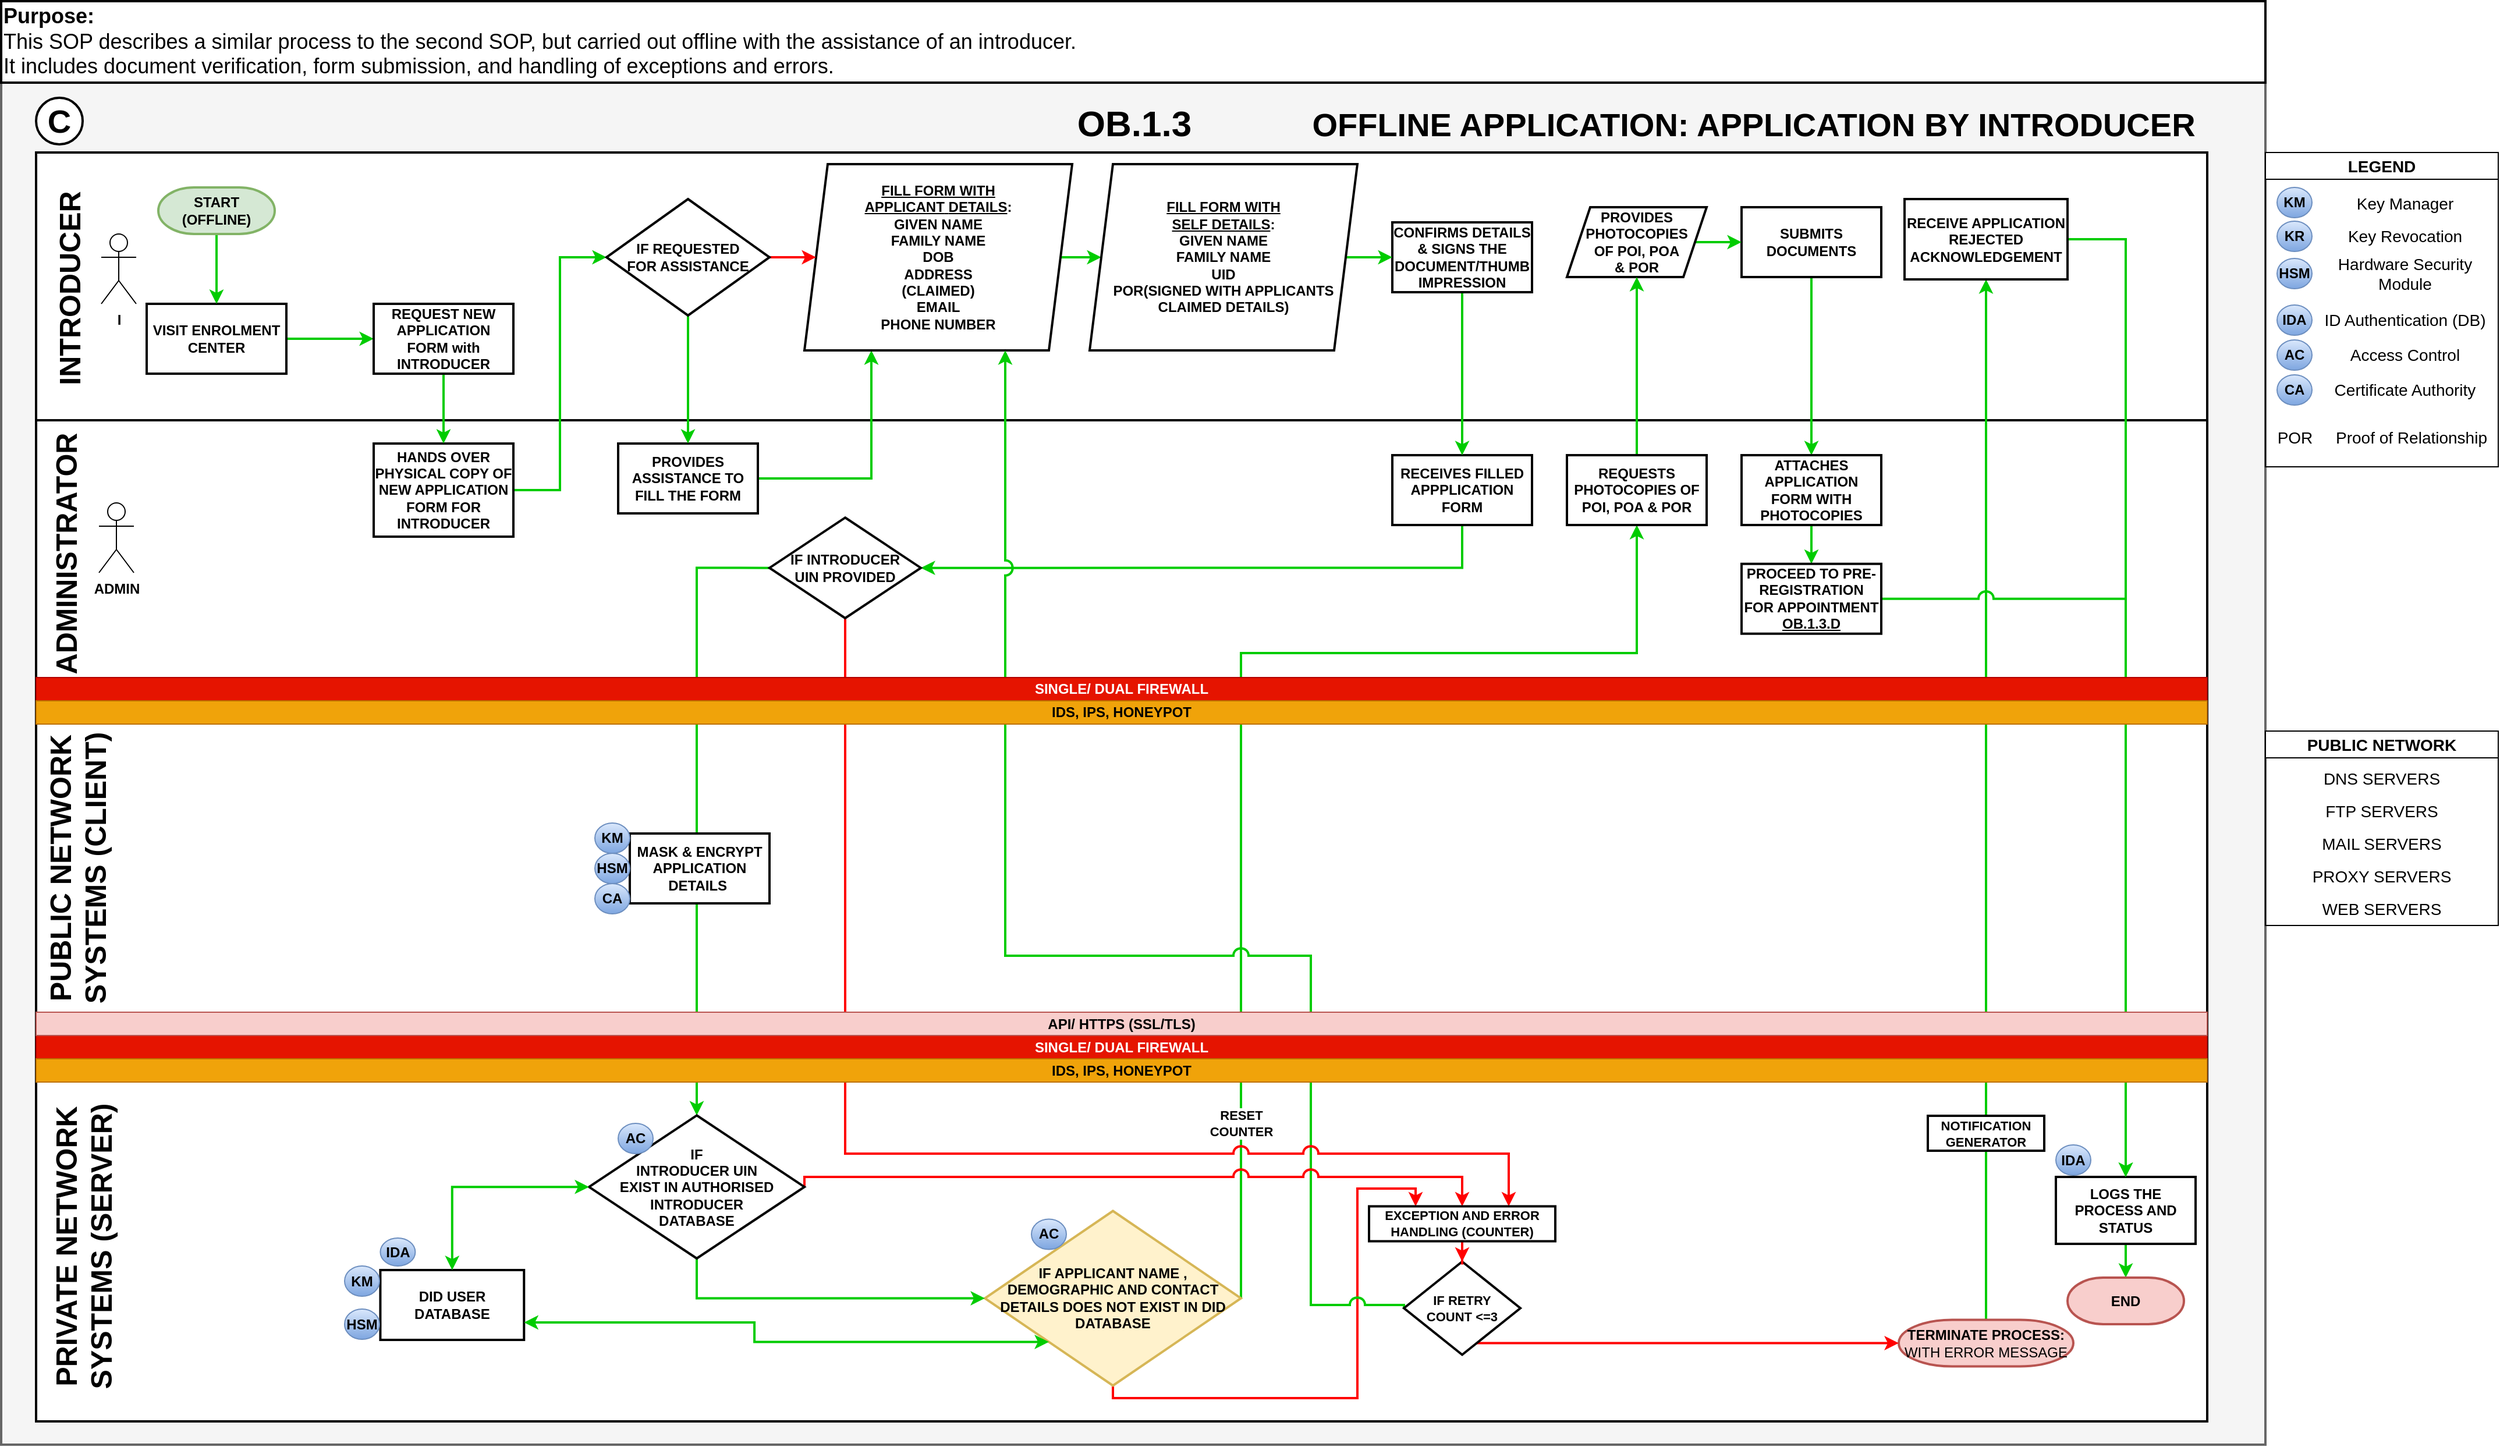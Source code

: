 <mxfile version="23.1.5" type="device">
  <diagram id="U1_1lUHBffngD3qRta24" name="Page-1">
    <mxGraphModel dx="1195" dy="1903" grid="1" gridSize="10" guides="1" tooltips="1" connect="1" arrows="1" fold="1" page="1" pageScale="1" pageWidth="1920" pageHeight="1200" math="0" shadow="0">
      <root>
        <mxCell id="0" />
        <mxCell id="1" parent="0" />
        <mxCell id="XoonNi8kXZEw8_vkbJG1-1" value="" style="rounded=0;whiteSpace=wrap;html=1;fontSize=25;fillColor=#f5f5f5;fontColor=#333333;strokeColor=#666666;direction=east;strokeWidth=2;fontStyle=1" parent="1" vertex="1">
          <mxGeometry x="1910" y="10" width="1945" height="1170" as="geometry" />
        </mxCell>
        <mxCell id="XoonNi8kXZEw8_vkbJG1-2" value="" style="rounded=0;whiteSpace=wrap;html=1;fontSize=24;strokeWidth=2;fontStyle=1" parent="1" vertex="1">
          <mxGeometry x="1940" y="820" width="1865" height="340" as="geometry" />
        </mxCell>
        <mxCell id="XoonNi8kXZEw8_vkbJG1-3" value="" style="rounded=0;whiteSpace=wrap;html=1;fontSize=24;strokeWidth=2;fontStyle=1" parent="1" vertex="1">
          <mxGeometry x="1940" y="530" width="1865" height="310" as="geometry" />
        </mxCell>
        <mxCell id="XoonNi8kXZEw8_vkbJG1-4" value="" style="rounded=0;whiteSpace=wrap;html=1;fontSize=24;strokeWidth=2;fontStyle=1" parent="1" vertex="1">
          <mxGeometry x="1940" y="70" width="1865" height="230" as="geometry" />
        </mxCell>
        <mxCell id="XoonNi8kXZEw8_vkbJG1-5" value="" style="rounded=0;whiteSpace=wrap;html=1;fontSize=24;strokeWidth=2;fontStyle=1" parent="1" vertex="1">
          <mxGeometry x="1940" y="300" width="1865" height="230" as="geometry" />
        </mxCell>
        <mxCell id="XoonNi8kXZEw8_vkbJG1-6" value="OB.1.3" style="text;html=1;align=center;verticalAlign=middle;resizable=0;points=[];autosize=1;strokeColor=none;fillColor=none;fontSize=31;strokeWidth=2;fontStyle=1" parent="1" vertex="1">
          <mxGeometry x="2822.5" y="20" width="120" height="50" as="geometry" />
        </mxCell>
        <mxCell id="XoonNi8kXZEw8_vkbJG1-7" style="edgeStyle=orthogonalEdgeStyle;rounded=0;orthogonalLoop=1;jettySize=auto;html=1;exitX=1;exitY=0.5;exitDx=0;exitDy=0;entryX=0;entryY=0.5;entryDx=0;entryDy=0;strokeColor=#00CC00;strokeWidth=2;fontStyle=1" parent="1" source="XoonNi8kXZEw8_vkbJG1-8" target="XoonNi8kXZEw8_vkbJG1-27" edge="1">
          <mxGeometry relative="1" as="geometry" />
        </mxCell>
        <mxCell id="XoonNi8kXZEw8_vkbJG1-8" value="VISIT ENROLMENT CENTER" style="rounded=0;whiteSpace=wrap;html=1;strokeWidth=2;fontStyle=1" parent="1" vertex="1">
          <mxGeometry x="2035" y="200" width="120" height="60" as="geometry" />
        </mxCell>
        <mxCell id="XoonNi8kXZEw8_vkbJG1-115" style="edgeStyle=orthogonalEdgeStyle;rounded=0;orthogonalLoop=1;jettySize=auto;html=1;exitX=0.5;exitY=1;exitDx=0;exitDy=0;entryX=1;entryY=0.5;entryDx=0;entryDy=0;strokeColor=#00CC00;strokeWidth=2;fontStyle=1;" parent="1" source="XoonNi8kXZEw8_vkbJG1-10" target="XoonNi8kXZEw8_vkbJG1-109" edge="1">
          <mxGeometry relative="1" as="geometry" />
        </mxCell>
        <mxCell id="XoonNi8kXZEw8_vkbJG1-10" value="RECEIVES FILLED APPPLICATION FORM" style="rounded=0;whiteSpace=wrap;html=1;strokeWidth=2;fontStyle=1" parent="1" vertex="1">
          <mxGeometry x="3105" y="330" width="120" height="60" as="geometry" />
        </mxCell>
        <mxCell id="XoonNi8kXZEw8_vkbJG1-11" style="edgeStyle=orthogonalEdgeStyle;rounded=0;orthogonalLoop=1;jettySize=auto;html=1;exitX=1;exitY=0.5;exitDx=0;exitDy=0;entryX=0.25;entryY=1;entryDx=0;entryDy=0;strokeColor=#00CC00;strokeWidth=2;fontStyle=1" parent="1" source="XoonNi8kXZEw8_vkbJG1-12" target="XoonNi8kXZEw8_vkbJG1-22" edge="1">
          <mxGeometry relative="1" as="geometry">
            <Array as="points">
              <mxPoint x="2658" y="350" />
            </Array>
          </mxGeometry>
        </mxCell>
        <mxCell id="XoonNi8kXZEw8_vkbJG1-12" value="PROVIDES ASSISTANCE TO FILL THE FORM" style="rounded=0;whiteSpace=wrap;html=1;strokeWidth=2;fontStyle=1" parent="1" vertex="1">
          <mxGeometry x="2440" y="320" width="120" height="60" as="geometry" />
        </mxCell>
        <mxCell id="XoonNi8kXZEw8_vkbJG1-13" style="edgeStyle=orthogonalEdgeStyle;rounded=0;orthogonalLoop=1;jettySize=auto;html=1;exitX=1;exitY=0.5;exitDx=0;exitDy=0;entryX=0;entryY=0.5;entryDx=0;entryDy=0;strokeColor=#00CC00;strokeWidth=2;fontStyle=1" parent="1" source="XoonNi8kXZEw8_vkbJG1-14" target="XoonNi8kXZEw8_vkbJG1-25" edge="1">
          <mxGeometry relative="1" as="geometry" />
        </mxCell>
        <mxCell id="XoonNi8kXZEw8_vkbJG1-14" value="HANDS OVER PHYSICAL COPY OF NEW APPLICATION FORM FOR INTRODUCER" style="rounded=0;whiteSpace=wrap;html=1;strokeWidth=2;fontStyle=1" parent="1" vertex="1">
          <mxGeometry x="2230" y="320" width="120" height="80" as="geometry" />
        </mxCell>
        <mxCell id="XoonNi8kXZEw8_vkbJG1-15" style="edgeStyle=orthogonalEdgeStyle;rounded=0;orthogonalLoop=1;jettySize=auto;html=1;exitX=0.5;exitY=1;exitDx=0;exitDy=0;entryX=0.5;entryY=0;entryDx=0;entryDy=0;strokeColor=#00CC00;strokeWidth=2;fontStyle=1" parent="1" source="XoonNi8kXZEw8_vkbJG1-16" target="XoonNi8kXZEw8_vkbJG1-32" edge="1">
          <mxGeometry relative="1" as="geometry" />
        </mxCell>
        <mxCell id="XoonNi8kXZEw8_vkbJG1-16" value="SUBMITS DOCUMENTS" style="rounded=0;whiteSpace=wrap;html=1;strokeWidth=2;fontStyle=1" parent="1" vertex="1">
          <mxGeometry x="3405" y="117" width="120" height="60" as="geometry" />
        </mxCell>
        <mxCell id="XoonNi8kXZEw8_vkbJG1-17" style="edgeStyle=orthogonalEdgeStyle;rounded=0;orthogonalLoop=1;jettySize=auto;html=1;exitX=1;exitY=0.5;exitDx=0;exitDy=0;strokeColor=#00CC00;strokeWidth=2;fontStyle=1" parent="1" source="XoonNi8kXZEw8_vkbJG1-18" target="XoonNi8kXZEw8_vkbJG1-16" edge="1">
          <mxGeometry relative="1" as="geometry" />
        </mxCell>
        <mxCell id="XoonNi8kXZEw8_vkbJG1-18" value="PROVIDES PHOTOCOPIES &lt;br&gt;OF POI, POA &lt;br&gt;&amp;amp; POR" style="rounded=0;whiteSpace=wrap;html=1;strokeWidth=2;fontStyle=1;shape=parallelogram;perimeter=parallelogramPerimeter;fixedSize=1;" parent="1" vertex="1">
          <mxGeometry x="3255" y="117" width="120" height="60" as="geometry" />
        </mxCell>
        <mxCell id="XoonNi8kXZEw8_vkbJG1-19" style="edgeStyle=orthogonalEdgeStyle;rounded=0;orthogonalLoop=1;jettySize=auto;html=1;exitX=0.5;exitY=1;exitDx=0;exitDy=0;entryX=0.5;entryY=0;entryDx=0;entryDy=0;strokeColor=#00CC00;strokeWidth=2;fontStyle=1;" parent="1" source="XoonNi8kXZEw8_vkbJG1-20" target="XoonNi8kXZEw8_vkbJG1-10" edge="1">
          <mxGeometry relative="1" as="geometry" />
        </mxCell>
        <mxCell id="XoonNi8kXZEw8_vkbJG1-20" value="CONFIRMS DETAILS &amp;amp; SIGNS THE DOCUMENT/THUMB IMPRESSION" style="rounded=0;whiteSpace=wrap;html=1;strokeWidth=2;fontStyle=1" parent="1" vertex="1">
          <mxGeometry x="3105" y="130" width="120" height="60" as="geometry" />
        </mxCell>
        <mxCell id="XoonNi8kXZEw8_vkbJG1-21" style="edgeStyle=orthogonalEdgeStyle;rounded=0;orthogonalLoop=1;jettySize=auto;html=1;exitX=1;exitY=0.5;exitDx=0;exitDy=0;strokeColor=#00CC00;strokeWidth=2;fontStyle=1;entryX=0;entryY=0.5;entryDx=0;entryDy=0;" parent="1" source="XoonNi8kXZEw8_vkbJG1-22" target="XoonNi8kXZEw8_vkbJG1-103" edge="1">
          <mxGeometry relative="1" as="geometry" />
        </mxCell>
        <mxCell id="XoonNi8kXZEw8_vkbJG1-22" value="&lt;u&gt;FILL FORM WITH &lt;br&gt;APPLICANT&lt;span style=&quot;&quot;&gt;&amp;nbsp;&lt;/span&gt;DETAILS&lt;/u&gt;:&lt;br style=&quot;border-color: var(--border-color);&quot;&gt;GIVEN NAME&lt;br style=&quot;border-color: var(--border-color);&quot;&gt;FAMILY NAME&lt;br style=&quot;border-color: var(--border-color);&quot;&gt;DOB&lt;br style=&quot;border-color: var(--border-color);&quot;&gt;ADDRESS&lt;br style=&quot;border-color: var(--border-color);&quot;&gt;(CLAIMED)&lt;br style=&quot;border-color: var(--border-color);&quot;&gt;EMAIL&lt;br style=&quot;border-color: var(--border-color);&quot;&gt;PHONE NUMBER" style="rounded=0;whiteSpace=wrap;html=1;strokeWidth=2;fontStyle=1;shape=parallelogram;perimeter=parallelogramPerimeter;fixedSize=1;" parent="1" vertex="1">
          <mxGeometry x="2600" y="80" width="230" height="160" as="geometry" />
        </mxCell>
        <mxCell id="XoonNi8kXZEw8_vkbJG1-23" style="edgeStyle=orthogonalEdgeStyle;rounded=0;orthogonalLoop=1;jettySize=auto;html=1;exitX=1;exitY=0.5;exitDx=0;exitDy=0;entryX=0;entryY=0.5;entryDx=0;entryDy=0;strokeColor=#FF0000;strokeWidth=2;fontStyle=1" parent="1" source="XoonNi8kXZEw8_vkbJG1-25" target="XoonNi8kXZEw8_vkbJG1-22" edge="1">
          <mxGeometry relative="1" as="geometry" />
        </mxCell>
        <mxCell id="XoonNi8kXZEw8_vkbJG1-24" style="edgeStyle=orthogonalEdgeStyle;rounded=0;orthogonalLoop=1;jettySize=auto;html=1;exitX=0.5;exitY=1;exitDx=0;exitDy=0;strokeColor=#00CC00;strokeWidth=2;fontStyle=1" parent="1" source="XoonNi8kXZEw8_vkbJG1-25" target="XoonNi8kXZEw8_vkbJG1-12" edge="1">
          <mxGeometry relative="1" as="geometry" />
        </mxCell>
        <mxCell id="XoonNi8kXZEw8_vkbJG1-25" value="IF REQUESTED&lt;br&gt;FOR ASSISTANCE" style="rounded=0;whiteSpace=wrap;html=1;strokeWidth=2;fontStyle=1;shape=rhombus;perimeter=rhombusPerimeter;" parent="1" vertex="1">
          <mxGeometry x="2430" y="110" width="140" height="100" as="geometry" />
        </mxCell>
        <mxCell id="XoonNi8kXZEw8_vkbJG1-26" style="edgeStyle=orthogonalEdgeStyle;rounded=0;orthogonalLoop=1;jettySize=auto;html=1;exitX=0.5;exitY=1;exitDx=0;exitDy=0;entryX=0.5;entryY=0;entryDx=0;entryDy=0;strokeColor=#00CC00;strokeWidth=2;fontStyle=1" parent="1" source="XoonNi8kXZEw8_vkbJG1-27" target="XoonNi8kXZEw8_vkbJG1-14" edge="1">
          <mxGeometry relative="1" as="geometry" />
        </mxCell>
        <mxCell id="XoonNi8kXZEw8_vkbJG1-27" value="REQUEST NEW APPLICATION FORM with INTRODUCER" style="rounded=0;whiteSpace=wrap;html=1;strokeWidth=2;fontStyle=1" parent="1" vertex="1">
          <mxGeometry x="2230" y="200" width="120" height="60" as="geometry" />
        </mxCell>
        <mxCell id="XoonNi8kXZEw8_vkbJG1-28" value="RESET&lt;br&gt;COUNTER" style="edgeStyle=orthogonalEdgeStyle;rounded=0;orthogonalLoop=1;jettySize=auto;html=1;exitX=1;exitY=0.5;exitDx=0;exitDy=0;strokeColor=#00CC00;strokeWidth=2;fontStyle=1" parent="1" source="XoonNi8kXZEw8_vkbJG1-30" target="XoonNi8kXZEw8_vkbJG1-34" edge="1">
          <mxGeometry x="-0.7" relative="1" as="geometry">
            <Array as="points">
              <mxPoint x="2975" y="500" />
              <mxPoint x="3315" y="500" />
            </Array>
            <mxPoint as="offset" />
          </mxGeometry>
        </mxCell>
        <mxCell id="XoonNi8kXZEw8_vkbJG1-29" style="edgeStyle=orthogonalEdgeStyle;rounded=0;orthogonalLoop=1;jettySize=auto;html=1;exitX=0.5;exitY=1;exitDx=0;exitDy=0;entryX=0.25;entryY=0;entryDx=0;entryDy=0;strokeColor=#FF0000;strokeWidth=2;fontStyle=1;" parent="1" source="XoonNi8kXZEw8_vkbJG1-30" target="XoonNi8kXZEw8_vkbJG1-114" edge="1">
          <mxGeometry relative="1" as="geometry">
            <Array as="points">
              <mxPoint x="2865" y="1140" />
              <mxPoint x="3075" y="1140" />
              <mxPoint x="3075" y="960" />
              <mxPoint x="3125" y="960" />
            </Array>
          </mxGeometry>
        </mxCell>
        <mxCell id="XoonNi8kXZEw8_vkbJG1-30" value="IF APPLICANT NAME , DEMOGRAPHIC AND CONTACT DETAILS DOES NOT EXIST IN DID DATABASE" style="rounded=0;whiteSpace=wrap;html=1;strokeWidth=2;fontStyle=1;shape=rhombus;perimeter=rhombusPerimeter;fillColor=#fff2cc;strokeColor=#d6b656;" parent="1" vertex="1">
          <mxGeometry x="2755" y="979.25" width="220" height="150" as="geometry" />
        </mxCell>
        <mxCell id="XoonNi8kXZEw8_vkbJG1-31" style="edgeStyle=orthogonalEdgeStyle;rounded=0;orthogonalLoop=1;jettySize=auto;html=1;exitX=0.5;exitY=1;exitDx=0;exitDy=0;strokeColor=#00CC00;strokeWidth=2;fontStyle=1;" parent="1" source="XoonNi8kXZEw8_vkbJG1-32" target="XoonNi8kXZEw8_vkbJG1-89" edge="1">
          <mxGeometry relative="1" as="geometry" />
        </mxCell>
        <mxCell id="XoonNi8kXZEw8_vkbJG1-32" value="ATTACHES APPLICATION FORM WITH PHOTOCOPIES" style="rounded=0;whiteSpace=wrap;html=1;strokeWidth=2;fontStyle=1" parent="1" vertex="1">
          <mxGeometry x="3405" y="330" width="120" height="60" as="geometry" />
        </mxCell>
        <mxCell id="XoonNi8kXZEw8_vkbJG1-33" style="edgeStyle=orthogonalEdgeStyle;rounded=0;orthogonalLoop=1;jettySize=auto;html=1;exitX=0.5;exitY=0;exitDx=0;exitDy=0;entryX=0.5;entryY=1;entryDx=0;entryDy=0;strokeColor=#00CC00;strokeWidth=2;fontStyle=1" parent="1" source="XoonNi8kXZEw8_vkbJG1-34" target="XoonNi8kXZEw8_vkbJG1-18" edge="1">
          <mxGeometry relative="1" as="geometry" />
        </mxCell>
        <mxCell id="XoonNi8kXZEw8_vkbJG1-34" value="REQUESTS PHOTOCOPIES OF POI, POA &amp;amp; POR" style="rounded=0;whiteSpace=wrap;html=1;strokeWidth=2;fontStyle=1" parent="1" vertex="1">
          <mxGeometry x="3255" y="330" width="120" height="60" as="geometry" />
        </mxCell>
        <mxCell id="XoonNi8kXZEw8_vkbJG1-35" value="&lt;font style=&quot;font-size: 28px;&quot;&gt;OFFLINE APPLICATION: APPLICATION BY INTRODUCER&lt;/font&gt;" style="text;html=1;align=center;verticalAlign=middle;resizable=0;points=[];autosize=1;strokeColor=none;fillColor=none;fontSize=31;strokeWidth=2;fontStyle=1" parent="1" vertex="1">
          <mxGeometry x="3025" y="20" width="780" height="50" as="geometry" />
        </mxCell>
        <mxCell id="XoonNi8kXZEw8_vkbJG1-36" value="INTRODUCER" style="text;html=1;align=center;verticalAlign=middle;resizable=0;points=[];autosize=1;strokeColor=none;fillColor=none;fontSize=25;fontStyle=1;strokeWidth=2;horizontal=0;" parent="1" vertex="1">
          <mxGeometry x="1943" y="97" width="50" height="180" as="geometry" />
        </mxCell>
        <mxCell id="XoonNi8kXZEw8_vkbJG1-37" value="ADMINISTRATOR" style="text;html=1;align=center;verticalAlign=middle;resizable=0;points=[];autosize=1;strokeColor=none;fillColor=none;fontSize=25;fontStyle=1;strokeWidth=2;horizontal=0;" parent="1" vertex="1">
          <mxGeometry x="1940" y="305" width="50" height="220" as="geometry" />
        </mxCell>
        <mxCell id="XoonNi8kXZEw8_vkbJG1-38" value="C" style="ellipse;whiteSpace=wrap;html=1;aspect=fixed;fontSize=28;fontColor=default;strokeWidth=2;fontStyle=1" parent="1" vertex="1">
          <mxGeometry x="1940" y="23" width="40" height="40" as="geometry" />
        </mxCell>
        <mxCell id="XoonNi8kXZEw8_vkbJG1-39" style="edgeStyle=orthogonalEdgeStyle;rounded=0;orthogonalLoop=1;jettySize=auto;html=1;exitX=0.5;exitY=1;exitDx=0;exitDy=0;exitPerimeter=0;entryX=0.5;entryY=0;entryDx=0;entryDy=0;strokeColor=#00CC00;strokeWidth=2;fontStyle=1;" parent="1" source="XoonNi8kXZEw8_vkbJG1-40" target="XoonNi8kXZEw8_vkbJG1-8" edge="1">
          <mxGeometry relative="1" as="geometry" />
        </mxCell>
        <mxCell id="XoonNi8kXZEw8_vkbJG1-40" value="&lt;b&gt;START&lt;br&gt;(OFFLINE)&lt;br&gt;&lt;/b&gt;" style="strokeWidth=2;html=1;shape=mxgraph.flowchart.terminator;whiteSpace=wrap;fillColor=#d5e8d4;strokeColor=#82b366;" parent="1" vertex="1">
          <mxGeometry x="2045" y="100" width="100" height="40" as="geometry" />
        </mxCell>
        <mxCell id="XoonNi8kXZEw8_vkbJG1-41" style="edgeStyle=orthogonalEdgeStyle;rounded=0;orthogonalLoop=1;jettySize=auto;html=1;exitX=0.5;exitY=0;exitDx=0;exitDy=0;exitPerimeter=0;entryX=0.5;entryY=1;entryDx=0;entryDy=0;strokeColor=#00CC00;strokeWidth=2;fontStyle=1;" parent="1" source="XoonNi8kXZEw8_vkbJG1-42" target="XoonNi8kXZEw8_vkbJG1-87" edge="1">
          <mxGeometry relative="1" as="geometry" />
        </mxCell>
        <mxCell id="XoonNi8kXZEw8_vkbJG1-42" value="&lt;b style=&quot;border-color: var(--border-color);&quot;&gt;TERMINATE PROCESS:&lt;br style=&quot;border-color: var(--border-color);&quot;&gt;&lt;/b&gt;WITH ERROR MESSAGE" style="strokeWidth=2;html=1;shape=mxgraph.flowchart.terminator;whiteSpace=wrap;fillColor=#f8cecc;strokeColor=#b85450;" parent="1" vertex="1">
          <mxGeometry x="3540" y="1072.75" width="150" height="40" as="geometry" />
        </mxCell>
        <mxCell id="XoonNi8kXZEw8_vkbJG1-46" value="PUBLIC NETWORK&lt;br style=&quot;border-color: var(--border-color);&quot;&gt;SYSTEMS (CLIENT)" style="text;html=1;align=center;verticalAlign=middle;resizable=0;points=[];autosize=1;strokeColor=none;fillColor=none;fontStyle=1;fontSize=25;strokeWidth=2;horizontal=0;" parent="1" vertex="1">
          <mxGeometry x="1940" y="590" width="70" height="190" as="geometry" />
        </mxCell>
        <mxCell id="XoonNi8kXZEw8_vkbJG1-47" value="PRIVATE NETWORK&lt;br&gt;SYSTEMS (SERVER)" style="text;html=1;align=center;verticalAlign=middle;resizable=0;points=[];autosize=1;strokeColor=none;fillColor=none;fontStyle=1;fontSize=25;strokeWidth=2;horizontal=0;" parent="1" vertex="1">
          <mxGeometry x="1940" y="880" width="80" height="260" as="geometry" />
        </mxCell>
        <mxCell id="XoonNi8kXZEw8_vkbJG1-48" value="&lt;font style=&quot;font-size: 14px;&quot;&gt;PUBLIC NETWORK&lt;/font&gt;" style="swimlane;whiteSpace=wrap;html=1;" parent="1" vertex="1">
          <mxGeometry x="3855" y="567" width="200" height="167" as="geometry" />
        </mxCell>
        <mxCell id="XoonNi8kXZEw8_vkbJG1-49" value="DNS SERVERS" style="text;html=1;strokeColor=none;fillColor=none;align=center;verticalAlign=middle;whiteSpace=wrap;rounded=0;fontSize=14;" parent="XoonNi8kXZEw8_vkbJG1-48" vertex="1">
          <mxGeometry y="27" width="200" height="28" as="geometry" />
        </mxCell>
        <mxCell id="XoonNi8kXZEw8_vkbJG1-50" value="FTP SERVERS" style="text;html=1;strokeColor=none;fillColor=none;align=center;verticalAlign=middle;whiteSpace=wrap;rounded=0;fontSize=14;" parent="XoonNi8kXZEw8_vkbJG1-48" vertex="1">
          <mxGeometry y="55" width="200" height="28" as="geometry" />
        </mxCell>
        <mxCell id="XoonNi8kXZEw8_vkbJG1-51" value="MAIL SERVERS" style="text;html=1;strokeColor=none;fillColor=none;align=center;verticalAlign=middle;whiteSpace=wrap;rounded=0;fontSize=14;" parent="XoonNi8kXZEw8_vkbJG1-48" vertex="1">
          <mxGeometry y="83" width="200" height="28" as="geometry" />
        </mxCell>
        <mxCell id="XoonNi8kXZEw8_vkbJG1-52" value="PROXY SERVERS" style="text;html=1;strokeColor=none;fillColor=none;align=center;verticalAlign=middle;whiteSpace=wrap;rounded=0;fontSize=14;" parent="XoonNi8kXZEw8_vkbJG1-48" vertex="1">
          <mxGeometry y="111" width="200" height="28" as="geometry" />
        </mxCell>
        <mxCell id="XoonNi8kXZEw8_vkbJG1-53" value="WEB SERVERS" style="text;html=1;strokeColor=none;fillColor=none;align=center;verticalAlign=middle;whiteSpace=wrap;rounded=0;fontSize=14;" parent="XoonNi8kXZEw8_vkbJG1-48" vertex="1">
          <mxGeometry y="139" width="200" height="28" as="geometry" />
        </mxCell>
        <mxCell id="XoonNi8kXZEw8_vkbJG1-54" value="&lt;font style=&quot;font-size: 14px;&quot;&gt;LEGEND&lt;/font&gt;" style="swimlane;whiteSpace=wrap;html=1;" parent="1" vertex="1">
          <mxGeometry x="3855" y="70" width="200" height="270" as="geometry" />
        </mxCell>
        <mxCell id="XoonNi8kXZEw8_vkbJG1-55" value="KM" style="ellipse;whiteSpace=wrap;html=1;fillColor=#dae8fc;strokeColor=#6c8ebf;gradientColor=#7ea6e0;fontStyle=1" parent="XoonNi8kXZEw8_vkbJG1-54" vertex="1">
          <mxGeometry x="10" y="30" width="30" height="26" as="geometry" />
        </mxCell>
        <mxCell id="XoonNi8kXZEw8_vkbJG1-56" value="IDA" style="ellipse;whiteSpace=wrap;html=1;fillColor=#dae8fc;strokeColor=#6c8ebf;gradientColor=#7ea6e0;fontStyle=1" parent="XoonNi8kXZEw8_vkbJG1-54" vertex="1">
          <mxGeometry x="10" y="131" width="30" height="26" as="geometry" />
        </mxCell>
        <mxCell id="XoonNi8kXZEw8_vkbJG1-57" value="HSM" style="ellipse;whiteSpace=wrap;html=1;fillColor=#dae8fc;strokeColor=#6c8ebf;gradientColor=#7ea6e0;fontStyle=1" parent="XoonNi8kXZEw8_vkbJG1-54" vertex="1">
          <mxGeometry x="10" y="91" width="30" height="26" as="geometry" />
        </mxCell>
        <mxCell id="XoonNi8kXZEw8_vkbJG1-58" value="KR" style="ellipse;whiteSpace=wrap;html=1;fillColor=#dae8fc;strokeColor=#6c8ebf;gradientColor=#7ea6e0;fontStyle=1" parent="XoonNi8kXZEw8_vkbJG1-54" vertex="1">
          <mxGeometry x="10" y="59" width="30" height="26" as="geometry" />
        </mxCell>
        <mxCell id="XoonNi8kXZEw8_vkbJG1-59" value="Key Manager" style="text;html=1;strokeColor=none;fillColor=none;align=center;verticalAlign=middle;whiteSpace=wrap;rounded=0;fontSize=14;" parent="XoonNi8kXZEw8_vkbJG1-54" vertex="1">
          <mxGeometry x="40" y="30" width="160" height="28" as="geometry" />
        </mxCell>
        <mxCell id="XoonNi8kXZEw8_vkbJG1-60" value="Key Revocation" style="text;html=1;strokeColor=none;fillColor=none;align=center;verticalAlign=middle;whiteSpace=wrap;rounded=0;fontSize=14;" parent="XoonNi8kXZEw8_vkbJG1-54" vertex="1">
          <mxGeometry x="40" y="58" width="160" height="28" as="geometry" />
        </mxCell>
        <mxCell id="XoonNi8kXZEw8_vkbJG1-61" value="Hardware Security Module" style="text;html=1;strokeColor=none;fillColor=none;align=center;verticalAlign=middle;whiteSpace=wrap;rounded=0;fontSize=14;" parent="XoonNi8kXZEw8_vkbJG1-54" vertex="1">
          <mxGeometry x="40" y="90" width="160" height="28" as="geometry" />
        </mxCell>
        <mxCell id="XoonNi8kXZEw8_vkbJG1-62" value="ID Authentication (DB)" style="text;html=1;strokeColor=none;fillColor=none;align=center;verticalAlign=middle;whiteSpace=wrap;rounded=0;fontSize=14;" parent="XoonNi8kXZEw8_vkbJG1-54" vertex="1">
          <mxGeometry x="40" y="130" width="160" height="28" as="geometry" />
        </mxCell>
        <mxCell id="XoonNi8kXZEw8_vkbJG1-63" value="AC" style="ellipse;whiteSpace=wrap;html=1;fillColor=#dae8fc;strokeColor=#6c8ebf;gradientColor=#7ea6e0;fontStyle=1" parent="XoonNi8kXZEw8_vkbJG1-54" vertex="1">
          <mxGeometry x="10" y="161" width="30" height="26" as="geometry" />
        </mxCell>
        <mxCell id="XoonNi8kXZEw8_vkbJG1-64" value="Access Control" style="text;html=1;strokeColor=none;fillColor=none;align=center;verticalAlign=middle;whiteSpace=wrap;rounded=0;fontSize=14;" parent="XoonNi8kXZEw8_vkbJG1-54" vertex="1">
          <mxGeometry x="40" y="160" width="160" height="28" as="geometry" />
        </mxCell>
        <mxCell id="XoonNi8kXZEw8_vkbJG1-65" value="Certificate Authority" style="text;html=1;strokeColor=none;fillColor=none;align=center;verticalAlign=middle;whiteSpace=wrap;rounded=0;fontSize=14;" parent="XoonNi8kXZEw8_vkbJG1-54" vertex="1">
          <mxGeometry x="40" y="190" width="160" height="28" as="geometry" />
        </mxCell>
        <mxCell id="XoonNi8kXZEw8_vkbJG1-66" value="CA" style="ellipse;whiteSpace=wrap;html=1;fillColor=#dae8fc;strokeColor=#6c8ebf;gradientColor=#7ea6e0;fontStyle=1" parent="XoonNi8kXZEw8_vkbJG1-54" vertex="1">
          <mxGeometry x="10" y="191" width="30" height="26" as="geometry" />
        </mxCell>
        <mxCell id="XoonNi8kXZEw8_vkbJG1-71" value="POR" style="text;html=1;align=center;verticalAlign=middle;resizable=0;points=[];autosize=1;strokeColor=none;fillColor=none;fontSize=14;rounded=0;" parent="XoonNi8kXZEw8_vkbJG1-54" vertex="1">
          <mxGeometry y="230" width="50" height="30" as="geometry" />
        </mxCell>
        <mxCell id="XoonNi8kXZEw8_vkbJG1-72" value="Proof of Relationship" style="text;html=1;align=center;verticalAlign=middle;resizable=0;points=[];autosize=1;strokeColor=none;fillColor=none;fontSize=14;rounded=0;" parent="XoonNi8kXZEw8_vkbJG1-54" vertex="1">
          <mxGeometry x="50" y="230" width="150" height="30" as="geometry" />
        </mxCell>
        <mxCell id="XoonNi8kXZEw8_vkbJG1-73" value="I" style="shape=umlActor;verticalLabelPosition=bottom;verticalAlign=top;html=1;outlineConnect=0;fontStyle=1" parent="1" vertex="1">
          <mxGeometry x="1996" y="140" width="30" height="60" as="geometry" />
        </mxCell>
        <mxCell id="XoonNi8kXZEw8_vkbJG1-74" value="AC" style="ellipse;whiteSpace=wrap;html=1;fillColor=#dae8fc;strokeColor=#6c8ebf;gradientColor=#7ea6e0;fontStyle=1" parent="1" vertex="1">
          <mxGeometry x="2795" y="986.25" width="30" height="26" as="geometry" />
        </mxCell>
        <mxCell id="XoonNi8kXZEw8_vkbJG1-75" value="ADMIN" style="shape=umlActor;verticalLabelPosition=bottom;verticalAlign=top;html=1;outlineConnect=0;fontStyle=1" parent="1" vertex="1">
          <mxGeometry x="1994" y="371" width="30" height="60" as="geometry" />
        </mxCell>
        <mxCell id="XoonNi8kXZEw8_vkbJG1-76" value="" style="edgeStyle=orthogonalEdgeStyle;rounded=0;orthogonalLoop=1;jettySize=auto;html=1;strokeColor=#00CC00;fontStyle=1;strokeWidth=2;" parent="1" source="XoonNi8kXZEw8_vkbJG1-77" target="XoonNi8kXZEw8_vkbJG1-78" edge="1">
          <mxGeometry relative="1" as="geometry" />
        </mxCell>
        <mxCell id="XoonNi8kXZEw8_vkbJG1-77" value="LOGS THE PROCESS AND STATUS" style="rounded=0;whiteSpace=wrap;html=1;fontStyle=1;strokeWidth=2;shape=label;boundedLbl=1;backgroundOutline=1;size=15;" parent="1" vertex="1">
          <mxGeometry x="3675" y="950" width="120" height="57.5" as="geometry" />
        </mxCell>
        <mxCell id="XoonNi8kXZEw8_vkbJG1-78" value="&lt;b&gt;END&lt;/b&gt;" style="strokeWidth=2;html=1;shape=mxgraph.flowchart.terminator;whiteSpace=wrap;fillColor=#f8cecc;strokeColor=#b85450;" parent="1" vertex="1">
          <mxGeometry x="3685" y="1036.5" width="100" height="40" as="geometry" />
        </mxCell>
        <mxCell id="XoonNi8kXZEw8_vkbJG1-79" value="IDA" style="ellipse;whiteSpace=wrap;html=1;fillColor=#dae8fc;strokeColor=#6c8ebf;gradientColor=#7ea6e0;fontStyle=1" parent="1" vertex="1">
          <mxGeometry x="3675" y="922.5" width="30" height="26" as="geometry" />
        </mxCell>
        <mxCell id="XoonNi8kXZEw8_vkbJG1-85" style="edgeStyle=orthogonalEdgeStyle;rounded=0;orthogonalLoop=1;jettySize=auto;html=1;exitX=0.5;exitY=1;exitDx=0;exitDy=0;entryX=0;entryY=0.5;entryDx=0;entryDy=0;entryPerimeter=0;strokeColor=#FF0000;strokeWidth=2;fontStyle=1;" parent="1" source="XoonNi8kXZEw8_vkbJG1-91" target="XoonNi8kXZEw8_vkbJG1-42" edge="1">
          <mxGeometry relative="1" as="geometry">
            <Array as="points">
              <mxPoint x="3165" y="1093" />
            </Array>
          </mxGeometry>
        </mxCell>
        <mxCell id="XoonNi8kXZEw8_vkbJG1-86" style="edgeStyle=orthogonalEdgeStyle;rounded=0;orthogonalLoop=1;jettySize=auto;html=1;exitX=1;exitY=0.5;exitDx=0;exitDy=0;strokeColor=#00CC00;strokeWidth=2;fontStyle=1;" parent="1" source="XoonNi8kXZEw8_vkbJG1-87" target="XoonNi8kXZEw8_vkbJG1-77" edge="1">
          <mxGeometry relative="1" as="geometry" />
        </mxCell>
        <mxCell id="XoonNi8kXZEw8_vkbJG1-87" value="RECEIVE APPLICATION REJECTED ACKNOWLEDGEMENT" style="rounded=0;whiteSpace=wrap;html=1;strokeWidth=2;fontStyle=1" parent="1" vertex="1">
          <mxGeometry x="3545" y="110" width="140" height="69" as="geometry" />
        </mxCell>
        <mxCell id="XoonNi8kXZEw8_vkbJG1-88" style="edgeStyle=orthogonalEdgeStyle;rounded=0;orthogonalLoop=1;jettySize=auto;html=1;exitX=1;exitY=0.5;exitDx=0;exitDy=0;strokeColor=#00CC00;strokeWidth=2;fontStyle=1;jumpStyle=arc;jumpSize=11;" parent="1" source="XoonNi8kXZEw8_vkbJG1-89" target="XoonNi8kXZEw8_vkbJG1-77" edge="1">
          <mxGeometry relative="1" as="geometry" />
        </mxCell>
        <mxCell id="XoonNi8kXZEw8_vkbJG1-89" value="PROCEED TO PRE-REGISTRATION FOR APPOINTMENT&lt;br&gt;&lt;u&gt;OB.1.3.D&lt;/u&gt;" style="rounded=0;whiteSpace=wrap;html=1;strokeWidth=2;fontStyle=1" parent="1" vertex="1">
          <mxGeometry x="3405" y="423.36" width="120" height="60" as="geometry" />
        </mxCell>
        <mxCell id="XoonNi8kXZEw8_vkbJG1-90" style="edgeStyle=orthogonalEdgeStyle;rounded=0;orthogonalLoop=1;jettySize=auto;html=1;exitX=0;exitY=0.5;exitDx=0;exitDy=0;entryX=0.75;entryY=1;entryDx=0;entryDy=0;strokeColor=#00CC00;strokeWidth=2;fontStyle=1;jumpStyle=arc;jumpSize=11;" parent="1" source="XoonNi8kXZEw8_vkbJG1-91" target="XoonNi8kXZEw8_vkbJG1-22" edge="1">
          <mxGeometry relative="1" as="geometry">
            <Array as="points">
              <mxPoint x="3115" y="1060" />
              <mxPoint x="3035" y="1060" />
              <mxPoint x="3035" y="760" />
              <mxPoint x="2773" y="760" />
            </Array>
          </mxGeometry>
        </mxCell>
        <mxCell id="XoonNi8kXZEw8_vkbJG1-91" value="IF RETRY &lt;br&gt;COUNT &amp;lt;=3" style="rhombus;whiteSpace=wrap;html=1;fontStyle=1;strokeWidth=2;fontSize=11;" parent="1" vertex="1">
          <mxGeometry x="3115" y="1022.75" width="100" height="80" as="geometry" />
        </mxCell>
        <mxCell id="XoonNi8kXZEw8_vkbJG1-101" value="NOTIFICATION GENERATOR" style="rounded=0;whiteSpace=wrap;html=1;fontStyle=1;strokeWidth=2;fontSize=11;shape=label;boundedLbl=1;backgroundOutline=1;size=9.769;" parent="1" vertex="1">
          <mxGeometry x="3565" y="897.5" width="100" height="30" as="geometry" />
        </mxCell>
        <mxCell id="XoonNi8kXZEw8_vkbJG1-102" style="edgeStyle=orthogonalEdgeStyle;rounded=0;orthogonalLoop=1;jettySize=auto;html=1;exitX=1;exitY=0.5;exitDx=0;exitDy=0;entryX=0;entryY=0.5;entryDx=0;entryDy=0;strokeColor=#00CC00;strokeWidth=2;fontStyle=1;" parent="1" source="XoonNi8kXZEw8_vkbJG1-103" target="XoonNi8kXZEw8_vkbJG1-20" edge="1">
          <mxGeometry relative="1" as="geometry" />
        </mxCell>
        <mxCell id="XoonNi8kXZEw8_vkbJG1-103" value="&lt;u&gt;FILL FORM WITH &lt;br&gt;SELF DETAILS&lt;/u&gt;:&lt;br style=&quot;border-color: var(--border-color);&quot;&gt;GIVEN NAME&lt;br style=&quot;border-color: var(--border-color);&quot;&gt;FAMILY NAME&lt;br style=&quot;border-color: var(--border-color);&quot;&gt;UID&lt;br style=&quot;border-color: var(--border-color);&quot;&gt;POR(SIGNED WITH APPLICANTS CLAIMED DETAILS)" style="rounded=0;whiteSpace=wrap;html=1;strokeWidth=2;fontStyle=1;shape=parallelogram;perimeter=parallelogramPerimeter;fixedSize=1;" parent="1" vertex="1">
          <mxGeometry x="2845" y="80" width="230" height="160" as="geometry" />
        </mxCell>
        <mxCell id="XoonNi8kXZEw8_vkbJG1-104" value="DID USER DATABASE" style="shape=label;whiteSpace=wrap;html=1;boundedLbl=1;backgroundOutline=1;size=15;fontStyle=1;rounded=0;strokeWidth=2;" parent="1" vertex="1">
          <mxGeometry x="2235.71" y="1030" width="123.43" height="60" as="geometry" />
        </mxCell>
        <mxCell id="XoonNi8kXZEw8_vkbJG1-105" value="IDA" style="ellipse;whiteSpace=wrap;html=1;fillColor=#dae8fc;strokeColor=#6c8ebf;gradientColor=#7ea6e0;fontStyle=1" parent="1" vertex="1">
          <mxGeometry x="2235.71" y="1002.5" width="30" height="24" as="geometry" />
        </mxCell>
        <mxCell id="XoonNi8kXZEw8_vkbJG1-106" value="KM" style="ellipse;whiteSpace=wrap;html=1;fillColor=#dae8fc;strokeColor=#6c8ebf;gradientColor=#7ea6e0;fontStyle=1" parent="1" vertex="1">
          <mxGeometry x="2205" y="1026.5" width="30" height="26" as="geometry" />
        </mxCell>
        <mxCell id="XoonNi8kXZEw8_vkbJG1-107" value="HSM" style="ellipse;whiteSpace=wrap;html=1;fillColor=#dae8fc;strokeColor=#6c8ebf;gradientColor=#7ea6e0;fontStyle=1" parent="1" vertex="1">
          <mxGeometry x="2205" y="1063.5" width="30" height="26" as="geometry" />
        </mxCell>
        <mxCell id="XoonNi8kXZEw8_vkbJG1-108" style="edgeStyle=orthogonalEdgeStyle;rounded=0;orthogonalLoop=1;jettySize=auto;html=1;exitX=0;exitY=0.5;exitDx=0;exitDy=0;strokeColor=#00CC00;strokeWidth=2;fontStyle=1;" parent="1" source="XoonNi8kXZEw8_vkbJG1-109" target="XoonNi8kXZEw8_vkbJG1-111" edge="1">
          <mxGeometry relative="1" as="geometry" />
        </mxCell>
        <mxCell id="XoonNi8kXZEw8_vkbJG1-118" style="edgeStyle=orthogonalEdgeStyle;rounded=0;orthogonalLoop=1;jettySize=auto;html=1;exitX=0.5;exitY=1;exitDx=0;exitDy=0;entryX=0.75;entryY=0;entryDx=0;entryDy=0;strokeColor=#FF0000;strokeWidth=2;fontStyle=1;jumpStyle=arc;jumpSize=11;" parent="1" source="XoonNi8kXZEw8_vkbJG1-109" target="XoonNi8kXZEw8_vkbJG1-114" edge="1">
          <mxGeometry relative="1" as="geometry">
            <Array as="points">
              <mxPoint x="2635" y="930" />
              <mxPoint x="3205" y="930" />
            </Array>
          </mxGeometry>
        </mxCell>
        <mxCell id="XoonNi8kXZEw8_vkbJG1-109" value="IF INTRODUCER&lt;br style=&quot;border-color: var(--border-color);&quot;&gt;UIN PROVIDED" style="rhombus;whiteSpace=wrap;html=1;rounded=0;strokeWidth=2;fontStyle=1;" parent="1" vertex="1">
          <mxGeometry x="2570" y="383.64" width="130" height="86.36" as="geometry" />
        </mxCell>
        <mxCell id="XoonNi8kXZEw8_vkbJG1-110" style="edgeStyle=orthogonalEdgeStyle;rounded=0;orthogonalLoop=1;jettySize=auto;html=1;exitX=1;exitY=0.5;exitDx=0;exitDy=0;strokeColor=#FF0000;strokeWidth=2;fontStyle=1;entryX=0.5;entryY=0;entryDx=0;entryDy=0;jumpStyle=arc;jumpSize=11;" parent="1" source="XoonNi8kXZEw8_vkbJG1-111" target="XoonNi8kXZEw8_vkbJG1-114" edge="1">
          <mxGeometry relative="1" as="geometry">
            <Array as="points">
              <mxPoint x="2600" y="950" />
              <mxPoint x="3165" y="950" />
            </Array>
          </mxGeometry>
        </mxCell>
        <mxCell id="XoonNi8kXZEw8_vkbJG1-116" style="edgeStyle=orthogonalEdgeStyle;rounded=0;orthogonalLoop=1;jettySize=auto;html=1;exitX=0.5;exitY=1;exitDx=0;exitDy=0;entryX=0;entryY=0.5;entryDx=0;entryDy=0;strokeColor=#00CC00;strokeWidth=2;fontStyle=1;" parent="1" source="XoonNi8kXZEw8_vkbJG1-111" target="XoonNi8kXZEw8_vkbJG1-30" edge="1">
          <mxGeometry relative="1" as="geometry" />
        </mxCell>
        <mxCell id="XoonNi8kXZEw8_vkbJG1-111" value="IF &lt;br&gt;INTRODUCER UIN&lt;br style=&quot;border-color: var(--border-color);&quot;&gt;EXIST IN AUTHORISED INTRODUCER &lt;br&gt;DATABASE" style="rhombus;whiteSpace=wrap;html=1;rounded=0;strokeWidth=2;fontStyle=1;" parent="1" vertex="1">
          <mxGeometry x="2415" y="897.14" width="185" height="122.86" as="geometry" />
        </mxCell>
        <mxCell id="XoonNi8kXZEw8_vkbJG1-112" style="edgeStyle=orthogonalEdgeStyle;rounded=0;orthogonalLoop=1;jettySize=auto;html=1;exitX=0;exitY=0.5;exitDx=0;exitDy=0;entryX=0.5;entryY=0;entryDx=0;entryDy=0;entryPerimeter=0;strokeColor=#00CC00;strokeWidth=2;fontStyle=1;startArrow=classic;startFill=1;" parent="1" source="XoonNi8kXZEw8_vkbJG1-111" target="XoonNi8kXZEw8_vkbJG1-104" edge="1">
          <mxGeometry relative="1" as="geometry" />
        </mxCell>
        <mxCell id="XoonNi8kXZEw8_vkbJG1-113" style="edgeStyle=orthogonalEdgeStyle;rounded=0;orthogonalLoop=1;jettySize=auto;html=1;exitX=0;exitY=1;exitDx=0;exitDy=0;entryX=1;entryY=0.75;entryDx=0;entryDy=0;strokeColor=#00CC00;strokeWidth=2;fontStyle=1;startArrow=classic;startFill=1;" parent="1" source="XoonNi8kXZEw8_vkbJG1-30" target="XoonNi8kXZEw8_vkbJG1-104" edge="1">
          <mxGeometry relative="1" as="geometry" />
        </mxCell>
        <mxCell id="Sp60qZTwej0DGvYHAJXN-1" style="edgeStyle=orthogonalEdgeStyle;rounded=0;orthogonalLoop=1;jettySize=auto;html=1;exitX=0.5;exitY=1;exitDx=0;exitDy=0;strokeColor=#FF0000;strokeWidth=2;fontStyle=1;" parent="1" source="XoonNi8kXZEw8_vkbJG1-114" target="XoonNi8kXZEw8_vkbJG1-91" edge="1">
          <mxGeometry relative="1" as="geometry" />
        </mxCell>
        <mxCell id="XoonNi8kXZEw8_vkbJG1-114" value="EXCEPTION AND ERROR HANDLING (COUNTER)" style="rounded=0;whiteSpace=wrap;html=1;fontStyle=1;strokeWidth=2;fontSize=11;shape=label;boundedLbl=1;backgroundOutline=1;size=9.769;" parent="1" vertex="1">
          <mxGeometry x="3085" y="975.25" width="160" height="30" as="geometry" />
        </mxCell>
        <mxCell id="XoonNi8kXZEw8_vkbJG1-80" value="" style="group" parent="1" vertex="1" connectable="0">
          <mxGeometry x="2420" y="646" width="150" height="78" as="geometry" />
        </mxCell>
        <mxCell id="XoonNi8kXZEw8_vkbJG1-81" value="MASK &amp;amp; ENCRYPT APPLICATION DETAILS&amp;nbsp;" style="rounded=0;whiteSpace=wrap;html=1;fontStyle=1;strokeWidth=2;" parent="XoonNi8kXZEw8_vkbJG1-80" vertex="1">
          <mxGeometry x="30" y="9" width="120" height="60" as="geometry" />
        </mxCell>
        <mxCell id="XoonNi8kXZEw8_vkbJG1-82" value="CA" style="ellipse;whiteSpace=wrap;html=1;fillColor=#dae8fc;strokeColor=#6c8ebf;gradientColor=#7ea6e0;fontStyle=1" parent="XoonNi8kXZEw8_vkbJG1-80" vertex="1">
          <mxGeometry y="52" width="30" height="26" as="geometry" />
        </mxCell>
        <mxCell id="XoonNi8kXZEw8_vkbJG1-83" value="HSM" style="ellipse;whiteSpace=wrap;html=1;fillColor=#dae8fc;strokeColor=#6c8ebf;gradientColor=#7ea6e0;fontStyle=1" parent="XoonNi8kXZEw8_vkbJG1-80" vertex="1">
          <mxGeometry y="26" width="30" height="26" as="geometry" />
        </mxCell>
        <mxCell id="XoonNi8kXZEw8_vkbJG1-84" value="KM" style="ellipse;whiteSpace=wrap;html=1;fillColor=#dae8fc;strokeColor=#6c8ebf;gradientColor=#7ea6e0;fontStyle=1" parent="XoonNi8kXZEw8_vkbJG1-80" vertex="1">
          <mxGeometry width="30" height="26" as="geometry" />
        </mxCell>
        <mxCell id="XoonNi8kXZEw8_vkbJG1-117" value="AC" style="ellipse;whiteSpace=wrap;html=1;fillColor=#dae8fc;strokeColor=#6c8ebf;gradientColor=#7ea6e0;fontStyle=1" parent="1" vertex="1">
          <mxGeometry x="2440" y="904" width="30" height="26" as="geometry" />
        </mxCell>
        <mxCell id="XoonNi8kXZEw8_vkbJG1-92" value="" style="group" parent="1" vertex="1" connectable="0">
          <mxGeometry x="1940" y="501" width="1865" height="60" as="geometry" />
        </mxCell>
        <mxCell id="XoonNi8kXZEw8_vkbJG1-93" value="" style="group" parent="XoonNi8kXZEw8_vkbJG1-92" vertex="1" connectable="0">
          <mxGeometry y="20" width="1865" height="40" as="geometry" />
        </mxCell>
        <mxCell id="XoonNi8kXZEw8_vkbJG1-94" value="&lt;b&gt;SINGLE/ DUAL FIREWALL&lt;/b&gt;" style="shape=label;whiteSpace=wrap;html=1;boundedLbl=1;backgroundOutline=1;darkOpacity=0.05;darkOpacity2=0.1;fillColor=#e51400;fontColor=#ffffff;strokeColor=#B20000;rounded=0;" parent="XoonNi8kXZEw8_vkbJG1-93" vertex="1">
          <mxGeometry width="1865" height="20" as="geometry" />
        </mxCell>
        <mxCell id="XoonNi8kXZEw8_vkbJG1-95" value="&lt;b&gt;IDS, IPS, HONEYPOT&lt;/b&gt;" style="shape=label;whiteSpace=wrap;html=1;boundedLbl=1;backgroundOutline=1;darkOpacity=0.05;darkOpacity2=0.1;fillColor=#f0a30a;strokeColor=#BD7000;rounded=0;fontColor=#000000;" parent="XoonNi8kXZEw8_vkbJG1-93" vertex="1">
          <mxGeometry y="20" width="1865" height="20" as="geometry" />
        </mxCell>
        <mxCell id="XoonNi8kXZEw8_vkbJG1-96" value="" style="group" parent="1" vertex="1" connectable="0">
          <mxGeometry x="1940" y="826.5" width="1865" height="60" as="geometry" />
        </mxCell>
        <mxCell id="XoonNi8kXZEw8_vkbJG1-97" value="" style="group" parent="XoonNi8kXZEw8_vkbJG1-96" vertex="1" connectable="0">
          <mxGeometry y="2" width="1865.0" height="40" as="geometry" />
        </mxCell>
        <mxCell id="XoonNi8kXZEw8_vkbJG1-98" value="&lt;b&gt;SINGLE/ DUAL FIREWALL&lt;/b&gt;" style="shape=label;whiteSpace=wrap;html=1;boundedLbl=1;backgroundOutline=1;darkOpacity=0.05;darkOpacity2=0.1;fillColor=#e51400;fontColor=#ffffff;strokeColor=#B20000;rounded=0;" parent="XoonNi8kXZEw8_vkbJG1-97" vertex="1">
          <mxGeometry width="1865.0" height="20" as="geometry" />
        </mxCell>
        <mxCell id="XoonNi8kXZEw8_vkbJG1-99" value="&lt;b&gt;IDS, IPS, HONEYPOT&lt;/b&gt;" style="shape=label;whiteSpace=wrap;html=1;boundedLbl=1;backgroundOutline=1;darkOpacity=0.05;darkOpacity2=0.1;fillColor=#f0a30a;strokeColor=#BD7000;rounded=0;fontColor=#000000;" parent="XoonNi8kXZEw8_vkbJG1-97" vertex="1">
          <mxGeometry y="20" width="1865.0" height="20" as="geometry" />
        </mxCell>
        <mxCell id="XoonNi8kXZEw8_vkbJG1-100" value="API/ HTTPS (SSL/TLS)" style="shape=label;whiteSpace=wrap;html=1;boundedLbl=1;backgroundOutline=1;darkOpacity=0.05;darkOpacity2=0.1;fillColor=#f8cecc;strokeColor=#b85450;rounded=0;fontStyle=1" parent="XoonNi8kXZEw8_vkbJG1-96" vertex="1">
          <mxGeometry y="-18" width="1865.0" height="20" as="geometry" />
        </mxCell>
        <mxCell id="VEcWNRGUlt1bGjRWLVnW-2" value="&lt;div style=&quot;font-size: 18px;&quot;&gt;&lt;font style=&quot;font-size: 18px;&quot;&gt;&lt;b style=&quot;font-size: 18px;&quot;&gt;Purpose:&lt;/b&gt;&lt;/font&gt;&lt;/div&gt;&lt;div style=&quot;font-size: 18px;&quot;&gt;&lt;div&gt;This SOP describes a similar process to the second SOP, but carried out offline with the assistance of an introducer.&lt;/div&gt;&lt;div&gt;It includes document verification, form submission, and handling of exceptions and errors.&lt;/div&gt;&lt;/div&gt;" style="whiteSpace=wrap;html=1;align=left;rounded=0;strokeWidth=2;verticalAlign=middle;fontFamily=Helvetica;fontSize=18;fontStyle=0;" vertex="1" parent="1">
          <mxGeometry x="1910" y="-60" width="1945" height="70" as="geometry" />
        </mxCell>
      </root>
    </mxGraphModel>
  </diagram>
</mxfile>
